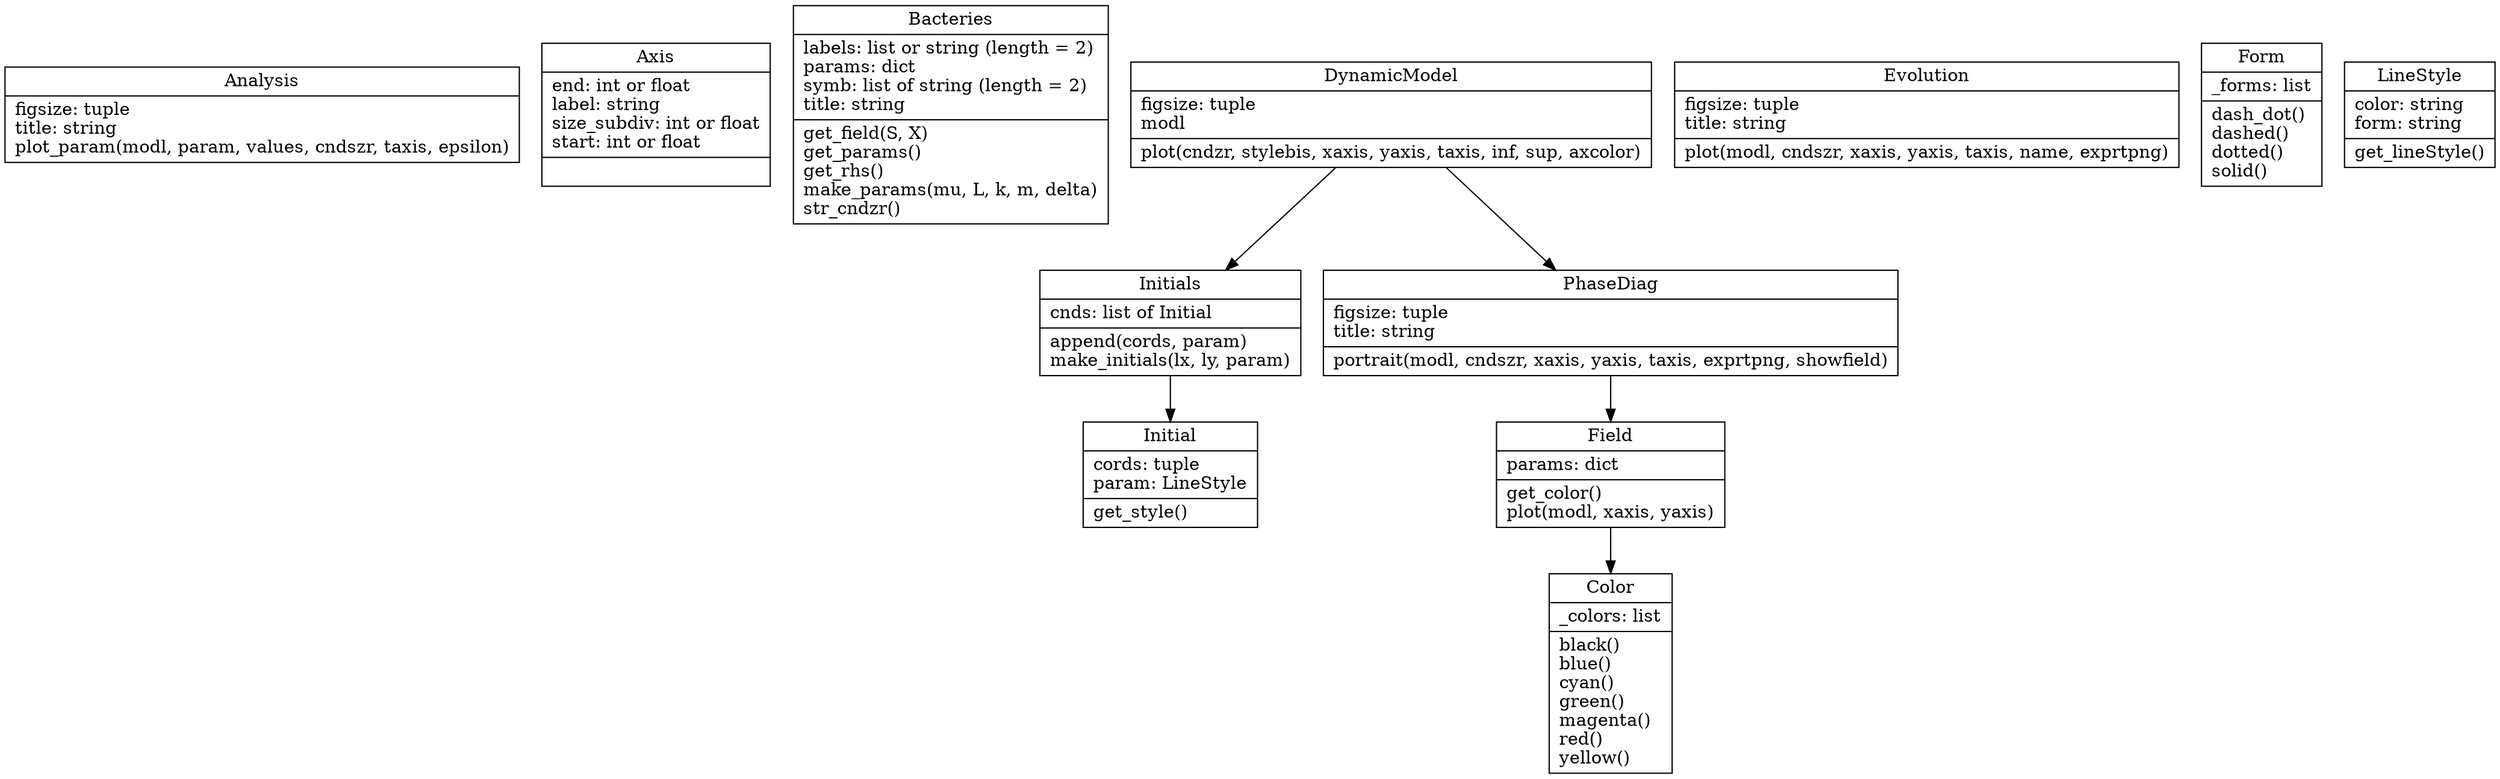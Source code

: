 digraph "classes_model_bacteries" {
charset="utf-8"
rankdir=TB
"0" [label="{Analysis|figsize: tuple\ltitle: string\lplot_param(modl, param, values, cndszr, taxis, epsilon)\l}", shape="record"];
"1" [label="{Axis|end: int or float\llabel: string\lsize_subdiv: int or float\lstart: int or float\l|}", shape="record"];
"2" [label="{Bacteries|labels: list or string (length = 2)\lparams: dict\lsymb: list of string (length = 2)\ltitle: string\l|get_field(S, X)\lget_params()\lget_rhs()\lmake_params(mu, L, k, m, delta)\lstr_cndzr()\l}", shape="record"];
"3" [label="{Color|_colors: list\l|black()\lblue()\lcyan()\lgreen()\lmagenta()\lred()\lyellow()\l}", shape="record"];
"4" [label="{DynamicModel|figsize: tuple\lmodl\l|plot(cndzr, stylebis, xaxis, yaxis, taxis, inf, sup, axcolor)\l}", shape="record"];
"5" [label="{Evolution|figsize: tuple\ltitle: string\l|plot(modl, cndszr, xaxis, yaxis, taxis, name, exprtpng)\l}", shape="record"];
"6" [label="{Field|params: dict\l|get_color()\lplot(modl, xaxis, yaxis)\l}", shape="record"];
"7" [label="{Form|_forms: list\l|dash_dot()\ldashed()\ldotted()\lsolid()\l}", shape="record"];
"8" [label="{Initial|cords: tuple\lparam: LineStyle\l|get_style()\l}", shape="record"];
"9" [label="{Initials|cnds: list of Initial\l|append(cords, param)\lmake_initials(lx, ly, param)\l}", shape="record"];
"10" [label="{LineStyle|color: string\lform: string\l|get_lineStyle()\l}", shape="record"];
"11" [label="{PhaseDiag|figsize: tuple\ltitle: string\l|portrait(modl, cndszr, xaxis, yaxis, taxis, exprtpng, showfield)\l}", shape="record"];

"4" -> "9"
"4" -> "11"
"6" -> "3"
"9" -> "8"
"11" -> "6"
}
